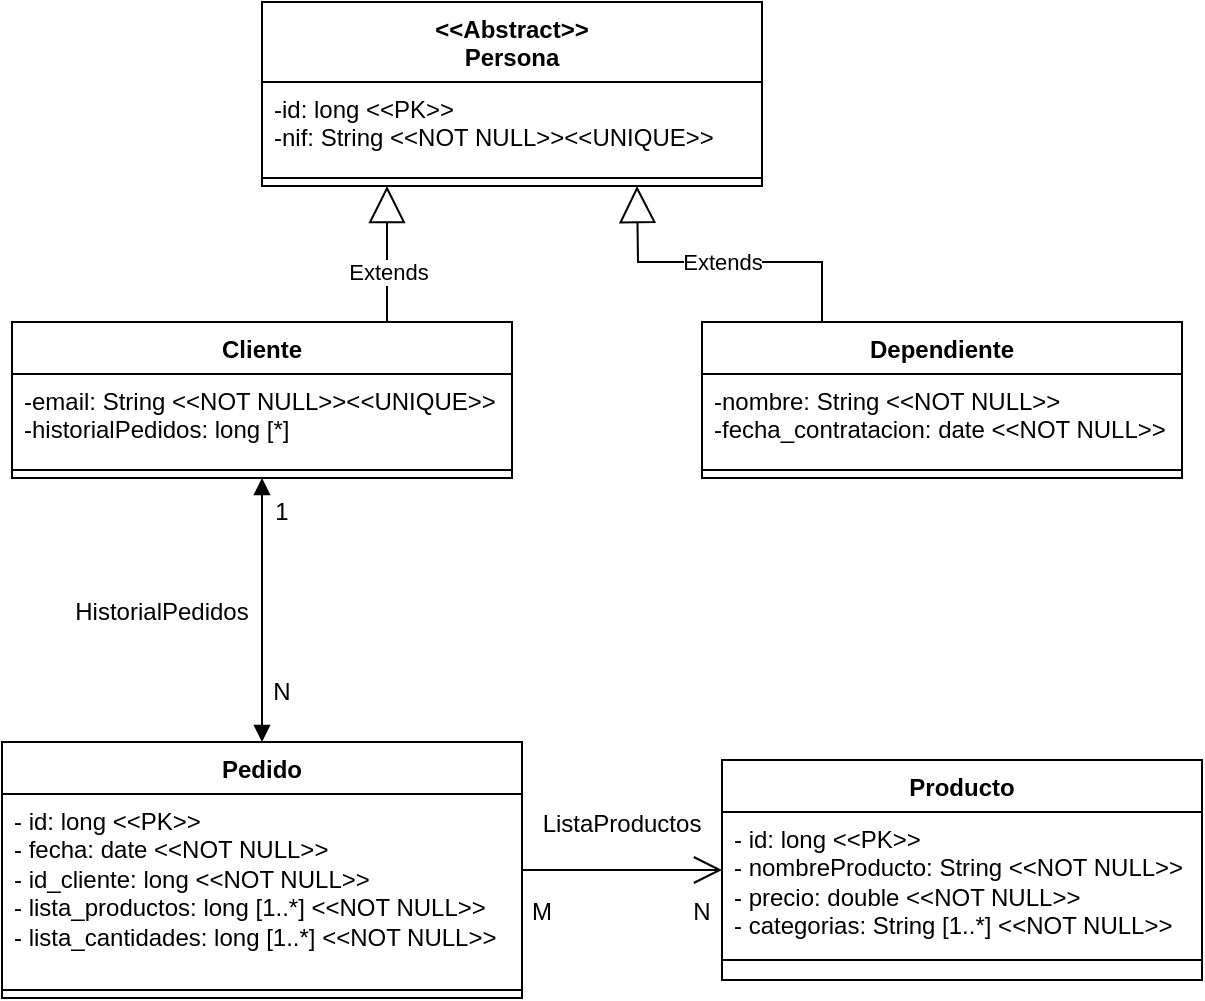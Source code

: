 <mxfile version="24.8.6">
  <diagram name="Página-1" id="wS-mD7agUsBBkDIwm13g">
    <mxGraphModel dx="1120" dy="506" grid="1" gridSize="10" guides="1" tooltips="1" connect="1" arrows="1" fold="1" page="1" pageScale="1" pageWidth="827" pageHeight="1169" math="0" shadow="0">
      <root>
        <mxCell id="0" />
        <mxCell id="1" parent="0" />
        <mxCell id="VZAkJnKAPna_WAZoHWe7-1" value="&amp;lt;&amp;lt;Abstract&amp;gt;&amp;gt;&lt;div&gt;Persona&lt;/div&gt;" style="swimlane;fontStyle=1;align=center;verticalAlign=top;childLayout=stackLayout;horizontal=1;startSize=40;horizontalStack=0;resizeParent=1;resizeParentMax=0;resizeLast=0;collapsible=1;marginBottom=0;whiteSpace=wrap;html=1;" parent="1" vertex="1">
          <mxGeometry x="280" y="40" width="250" height="92" as="geometry" />
        </mxCell>
        <mxCell id="VZAkJnKAPna_WAZoHWe7-2" value="-id: long &amp;lt;&amp;lt;PK&amp;gt;&amp;gt;&lt;div&gt;-nif: String &amp;lt;&amp;lt;NOT NULL&amp;gt;&amp;gt;&amp;lt;&amp;lt;UNIQUE&amp;gt;&amp;gt;&lt;/div&gt;" style="text;strokeColor=none;fillColor=none;align=left;verticalAlign=top;spacingLeft=4;spacingRight=4;overflow=hidden;rotatable=0;points=[[0,0.5],[1,0.5]];portConstraint=eastwest;whiteSpace=wrap;html=1;" parent="VZAkJnKAPna_WAZoHWe7-1" vertex="1">
          <mxGeometry y="40" width="250" height="44" as="geometry" />
        </mxCell>
        <mxCell id="VZAkJnKAPna_WAZoHWe7-3" value="" style="line;strokeWidth=1;fillColor=none;align=left;verticalAlign=middle;spacingTop=-1;spacingLeft=3;spacingRight=3;rotatable=0;labelPosition=right;points=[];portConstraint=eastwest;strokeColor=inherit;" parent="VZAkJnKAPna_WAZoHWe7-1" vertex="1">
          <mxGeometry y="84" width="250" height="8" as="geometry" />
        </mxCell>
        <mxCell id="VZAkJnKAPna_WAZoHWe7-5" value="Cliente" style="swimlane;fontStyle=1;align=center;verticalAlign=top;childLayout=stackLayout;horizontal=1;startSize=26;horizontalStack=0;resizeParent=1;resizeParentMax=0;resizeLast=0;collapsible=1;marginBottom=0;whiteSpace=wrap;html=1;" parent="1" vertex="1">
          <mxGeometry x="155" y="200" width="250" height="78" as="geometry" />
        </mxCell>
        <mxCell id="VZAkJnKAPna_WAZoHWe7-6" value="-email: String &amp;lt;&amp;lt;NOT NULL&amp;gt;&amp;gt;&amp;lt;&amp;lt;UNIQUE&amp;gt;&amp;gt;&lt;div&gt;-historialPedidos: long [*]&lt;/div&gt;" style="text;strokeColor=none;fillColor=none;align=left;verticalAlign=top;spacingLeft=4;spacingRight=4;overflow=hidden;rotatable=0;points=[[0,0.5],[1,0.5]];portConstraint=eastwest;whiteSpace=wrap;html=1;" parent="VZAkJnKAPna_WAZoHWe7-5" vertex="1">
          <mxGeometry y="26" width="250" height="44" as="geometry" />
        </mxCell>
        <mxCell id="VZAkJnKAPna_WAZoHWe7-7" value="" style="line;strokeWidth=1;fillColor=none;align=left;verticalAlign=middle;spacingTop=-1;spacingLeft=3;spacingRight=3;rotatable=0;labelPosition=right;points=[];portConstraint=eastwest;strokeColor=inherit;" parent="VZAkJnKAPna_WAZoHWe7-5" vertex="1">
          <mxGeometry y="70" width="250" height="8" as="geometry" />
        </mxCell>
        <mxCell id="VZAkJnKAPna_WAZoHWe7-9" value="Dependiente" style="swimlane;fontStyle=1;align=center;verticalAlign=top;childLayout=stackLayout;horizontal=1;startSize=26;horizontalStack=0;resizeParent=1;resizeParentMax=0;resizeLast=0;collapsible=1;marginBottom=0;whiteSpace=wrap;html=1;" parent="1" vertex="1">
          <mxGeometry x="500" y="200" width="240" height="78" as="geometry" />
        </mxCell>
        <mxCell id="VZAkJnKAPna_WAZoHWe7-10" value="-nombre: String &amp;lt;&amp;lt;NOT NULL&amp;gt;&amp;gt;&lt;div&gt;-fecha_contratacion: date &amp;lt;&amp;lt;NOT NULL&amp;gt;&amp;gt;&lt;/div&gt;" style="text;strokeColor=none;fillColor=none;align=left;verticalAlign=top;spacingLeft=4;spacingRight=4;overflow=hidden;rotatable=0;points=[[0,0.5],[1,0.5]];portConstraint=eastwest;whiteSpace=wrap;html=1;" parent="VZAkJnKAPna_WAZoHWe7-9" vertex="1">
          <mxGeometry y="26" width="240" height="44" as="geometry" />
        </mxCell>
        <mxCell id="VZAkJnKAPna_WAZoHWe7-11" value="" style="line;strokeWidth=1;fillColor=none;align=left;verticalAlign=middle;spacingTop=-1;spacingLeft=3;spacingRight=3;rotatable=0;labelPosition=right;points=[];portConstraint=eastwest;strokeColor=inherit;" parent="VZAkJnKAPna_WAZoHWe7-9" vertex="1">
          <mxGeometry y="70" width="240" height="8" as="geometry" />
        </mxCell>
        <mxCell id="VZAkJnKAPna_WAZoHWe7-13" value="Pedido" style="swimlane;fontStyle=1;align=center;verticalAlign=top;childLayout=stackLayout;horizontal=1;startSize=26;horizontalStack=0;resizeParent=1;resizeParentMax=0;resizeLast=0;collapsible=1;marginBottom=0;whiteSpace=wrap;html=1;" parent="1" vertex="1">
          <mxGeometry x="150" y="410" width="260" height="128" as="geometry" />
        </mxCell>
        <mxCell id="VZAkJnKAPna_WAZoHWe7-14" value="- id: long &amp;lt;&amp;lt;PK&amp;gt;&amp;gt;&lt;div&gt;- fecha: date &amp;lt;&amp;lt;NOT NULL&amp;gt;&amp;gt;&lt;/div&gt;&lt;div&gt;- id_cliente: long &amp;lt;&amp;lt;NOT NULL&amp;gt;&amp;gt;&lt;/div&gt;&lt;div&gt;- lista_productos: long [1..*] &amp;lt;&amp;lt;NOT NULL&amp;gt;&amp;gt;&lt;/div&gt;&lt;div&gt;- lista_cantidades: long [1..*] &amp;lt;&amp;lt;NOT NULL&amp;gt;&amp;gt;&lt;/div&gt;" style="text;strokeColor=none;fillColor=none;align=left;verticalAlign=top;spacingLeft=4;spacingRight=4;overflow=hidden;rotatable=0;points=[[0,0.5],[1,0.5]];portConstraint=eastwest;whiteSpace=wrap;html=1;" parent="VZAkJnKAPna_WAZoHWe7-13" vertex="1">
          <mxGeometry y="26" width="260" height="94" as="geometry" />
        </mxCell>
        <mxCell id="VZAkJnKAPna_WAZoHWe7-15" value="" style="line;strokeWidth=1;fillColor=none;align=left;verticalAlign=middle;spacingTop=-1;spacingLeft=3;spacingRight=3;rotatable=0;labelPosition=right;points=[];portConstraint=eastwest;strokeColor=inherit;" parent="VZAkJnKAPna_WAZoHWe7-13" vertex="1">
          <mxGeometry y="120" width="260" height="8" as="geometry" />
        </mxCell>
        <mxCell id="VZAkJnKAPna_WAZoHWe7-17" value="Producto" style="swimlane;fontStyle=1;align=center;verticalAlign=top;childLayout=stackLayout;horizontal=1;startSize=26;horizontalStack=0;resizeParent=1;resizeParentMax=0;resizeLast=0;collapsible=1;marginBottom=0;whiteSpace=wrap;html=1;" parent="1" vertex="1">
          <mxGeometry x="510" y="419" width="240" height="110" as="geometry" />
        </mxCell>
        <mxCell id="VZAkJnKAPna_WAZoHWe7-18" value="- id: long &amp;lt;&amp;lt;PK&amp;gt;&amp;gt;&lt;div&gt;- nombreProducto: String &amp;lt;&amp;lt;NOT NULL&amp;gt;&amp;gt;&lt;/div&gt;&lt;div&gt;- precio: double &amp;lt;&amp;lt;NOT NULL&amp;gt;&amp;gt;&lt;/div&gt;&lt;div&gt;- categorias: String [1..*] &amp;lt;&amp;lt;NOT NULL&amp;gt;&amp;gt;&lt;/div&gt;" style="text;strokeColor=none;fillColor=none;align=left;verticalAlign=top;spacingLeft=4;spacingRight=4;overflow=hidden;rotatable=0;points=[[0,0.5],[1,0.5]];portConstraint=eastwest;whiteSpace=wrap;html=1;" parent="VZAkJnKAPna_WAZoHWe7-17" vertex="1">
          <mxGeometry y="26" width="240" height="64" as="geometry" />
        </mxCell>
        <mxCell id="VZAkJnKAPna_WAZoHWe7-19" value="" style="line;strokeWidth=1;fillColor=none;align=left;verticalAlign=middle;spacingTop=-1;spacingLeft=3;spacingRight=3;rotatable=0;labelPosition=right;points=[];portConstraint=eastwest;strokeColor=inherit;" parent="VZAkJnKAPna_WAZoHWe7-17" vertex="1">
          <mxGeometry y="90" width="240" height="20" as="geometry" />
        </mxCell>
        <mxCell id="VZAkJnKAPna_WAZoHWe7-25" value="Extends" style="endArrow=block;endSize=16;endFill=0;html=1;rounded=0;exitX=0.75;exitY=0;exitDx=0;exitDy=0;entryX=0.25;entryY=1;entryDx=0;entryDy=0;" parent="1" source="VZAkJnKAPna_WAZoHWe7-5" target="VZAkJnKAPna_WAZoHWe7-1" edge="1">
          <mxGeometry x="-0.268" width="160" relative="1" as="geometry">
            <mxPoint x="300" y="720" as="sourcePoint" />
            <mxPoint x="330" y="120" as="targetPoint" />
            <mxPoint as="offset" />
          </mxGeometry>
        </mxCell>
        <mxCell id="g33ndkOuguIo9Obq6oil-2" value="Extends" style="endArrow=block;endSize=16;endFill=0;html=1;rounded=0;exitX=0.25;exitY=0;exitDx=0;exitDy=0;entryX=0.75;entryY=1;entryDx=0;entryDy=0;" edge="1" parent="1" source="VZAkJnKAPna_WAZoHWe7-9" target="VZAkJnKAPna_WAZoHWe7-1">
          <mxGeometry width="160" relative="1" as="geometry">
            <mxPoint x="450" y="342" as="sourcePoint" />
            <mxPoint x="530" y="140" as="targetPoint" />
            <Array as="points">
              <mxPoint x="560" y="170" />
              <mxPoint x="468" y="170" />
            </Array>
          </mxGeometry>
        </mxCell>
        <mxCell id="g33ndkOuguIo9Obq6oil-3" value="" style="endArrow=block;startArrow=block;endFill=1;startFill=1;html=1;rounded=0;exitX=0.5;exitY=0;exitDx=0;exitDy=0;entryX=0.5;entryY=1;entryDx=0;entryDy=0;" edge="1" parent="1" source="VZAkJnKAPna_WAZoHWe7-13" target="VZAkJnKAPna_WAZoHWe7-5">
          <mxGeometry width="160" relative="1" as="geometry">
            <mxPoint x="220" y="350" as="sourcePoint" />
            <mxPoint x="380" y="350" as="targetPoint" />
          </mxGeometry>
        </mxCell>
        <mxCell id="g33ndkOuguIo9Obq6oil-4" value="" style="endArrow=open;endFill=1;endSize=12;html=1;rounded=0;" edge="1" parent="1" source="VZAkJnKAPna_WAZoHWe7-13" target="VZAkJnKAPna_WAZoHWe7-17">
          <mxGeometry width="160" relative="1" as="geometry">
            <mxPoint x="330" y="670" as="sourcePoint" />
            <mxPoint x="490" y="670" as="targetPoint" />
          </mxGeometry>
        </mxCell>
        <mxCell id="g33ndkOuguIo9Obq6oil-7" value="1" style="text;html=1;align=center;verticalAlign=middle;whiteSpace=wrap;rounded=0;" vertex="1" parent="1">
          <mxGeometry x="260" y="280" width="60" height="30" as="geometry" />
        </mxCell>
        <mxCell id="g33ndkOuguIo9Obq6oil-8" value="N" style="text;html=1;align=center;verticalAlign=middle;whiteSpace=wrap;rounded=0;" vertex="1" parent="1">
          <mxGeometry x="260" y="370" width="60" height="30" as="geometry" />
        </mxCell>
        <mxCell id="g33ndkOuguIo9Obq6oil-9" value="M" style="text;html=1;align=center;verticalAlign=middle;whiteSpace=wrap;rounded=0;" vertex="1" parent="1">
          <mxGeometry x="390" y="480" width="60" height="30" as="geometry" />
        </mxCell>
        <mxCell id="g33ndkOuguIo9Obq6oil-10" value="N" style="text;html=1;align=center;verticalAlign=middle;whiteSpace=wrap;rounded=0;" vertex="1" parent="1">
          <mxGeometry x="470" y="480" width="60" height="30" as="geometry" />
        </mxCell>
        <mxCell id="g33ndkOuguIo9Obq6oil-11" value="ListaProductos" style="text;html=1;align=center;verticalAlign=middle;whiteSpace=wrap;rounded=0;" vertex="1" parent="1">
          <mxGeometry x="430" y="436" width="60" height="30" as="geometry" />
        </mxCell>
        <mxCell id="g33ndkOuguIo9Obq6oil-12" value="HistorialPedidos" style="text;html=1;align=center;verticalAlign=middle;whiteSpace=wrap;rounded=0;" vertex="1" parent="1">
          <mxGeometry x="200" y="330" width="60" height="30" as="geometry" />
        </mxCell>
      </root>
    </mxGraphModel>
  </diagram>
</mxfile>
